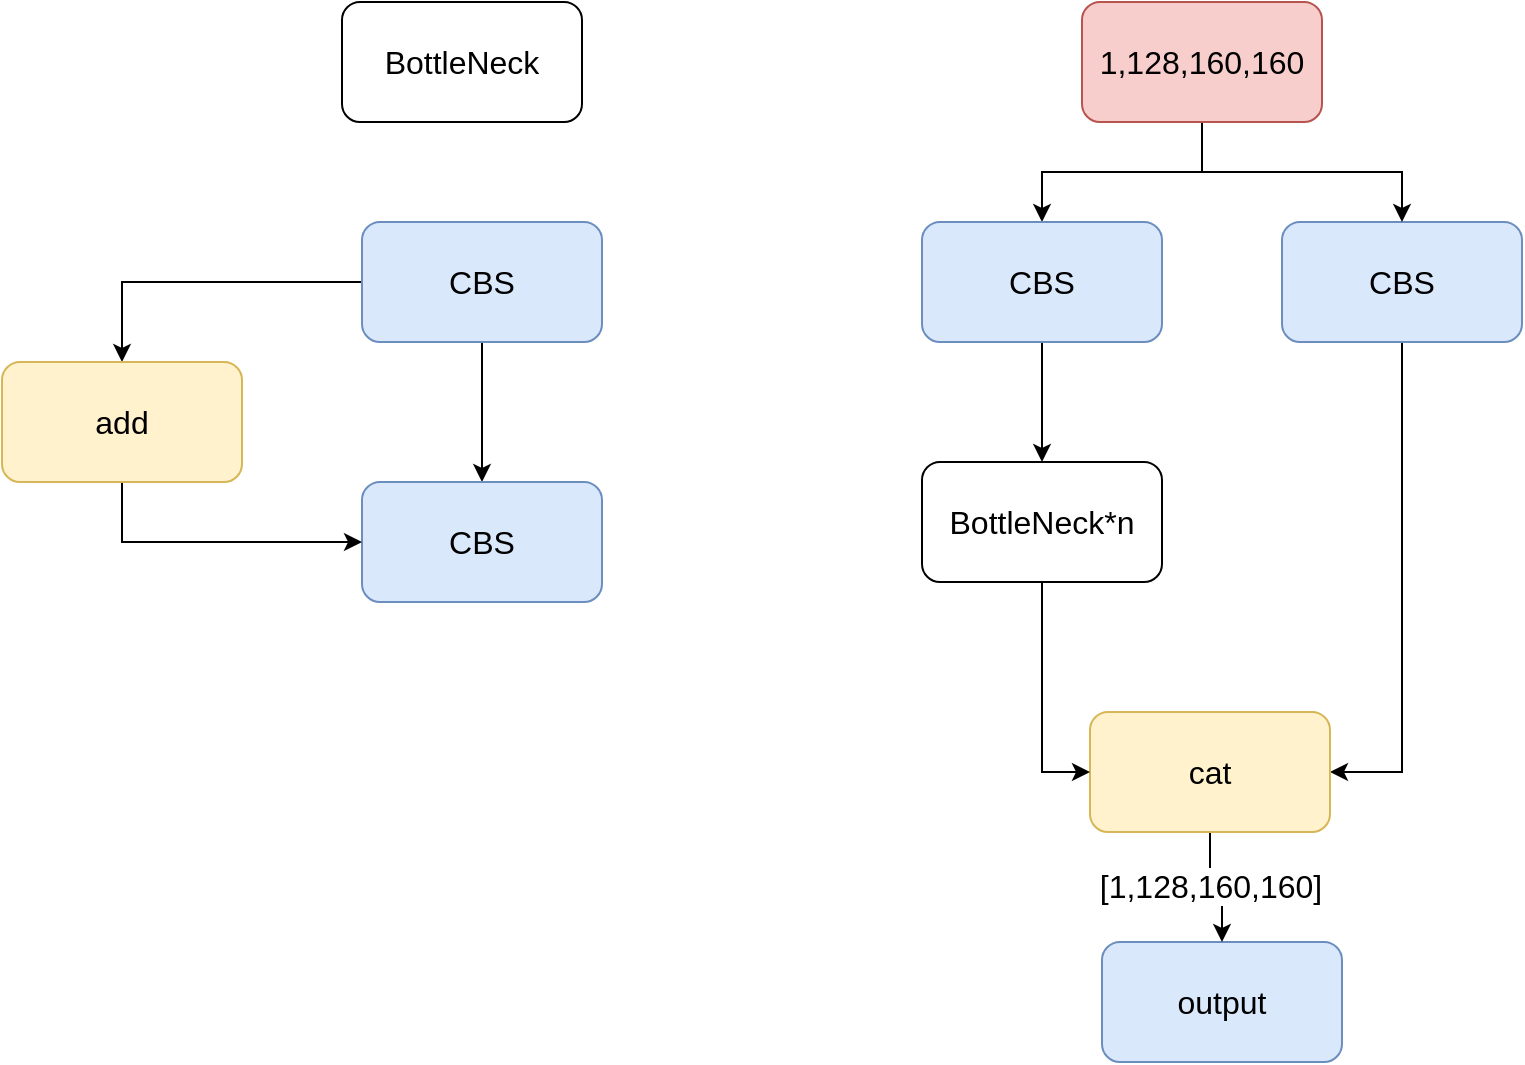 <mxfile version="24.3.0" type="device">
  <diagram name="第 1 页" id="ORPboaElxzWCwbuCKHwi">
    <mxGraphModel dx="2213" dy="793" grid="1" gridSize="10" guides="1" tooltips="1" connect="1" arrows="1" fold="1" page="1" pageScale="1" pageWidth="827" pageHeight="1169" math="0" shadow="0">
      <root>
        <mxCell id="0" />
        <mxCell id="1" parent="0" />
        <mxCell id="rQysn3UC3i-1HF337Ysv-11" style="edgeStyle=orthogonalEdgeStyle;rounded=0;orthogonalLoop=1;jettySize=auto;html=1;exitX=0.5;exitY=1;exitDx=0;exitDy=0;entryX=1;entryY=0.5;entryDx=0;entryDy=0;" edge="1" parent="1" source="rQysn3UC3i-1HF337Ysv-1" target="rQysn3UC3i-1HF337Ysv-22">
          <mxGeometry relative="1" as="geometry">
            <mxPoint x="570" y="420" as="targetPoint" />
          </mxGeometry>
        </mxCell>
        <mxCell id="rQysn3UC3i-1HF337Ysv-1" value="&lt;font style=&quot;font-size: 16px;&quot;&gt;CBS&lt;/font&gt;" style="rounded=1;whiteSpace=wrap;html=1;fillColor=#dae8fc;strokeColor=#6c8ebf;" vertex="1" parent="1">
          <mxGeometry x="510" y="280" width="120" height="60" as="geometry" />
        </mxCell>
        <mxCell id="rQysn3UC3i-1HF337Ysv-3" value="&lt;span style=&quot;font-size: 16px;&quot;&gt;output&lt;/span&gt;" style="rounded=1;whiteSpace=wrap;html=1;fillColor=#dae8fc;strokeColor=#6c8ebf;" vertex="1" parent="1">
          <mxGeometry x="420" y="640" width="120" height="60" as="geometry" />
        </mxCell>
        <mxCell id="rQysn3UC3i-1HF337Ysv-8" style="edgeStyle=orthogonalEdgeStyle;rounded=0;orthogonalLoop=1;jettySize=auto;html=1;exitX=0.5;exitY=1;exitDx=0;exitDy=0;" edge="1" parent="1" source="rQysn3UC3i-1HF337Ysv-4" target="rQysn3UC3i-1HF337Ysv-1">
          <mxGeometry relative="1" as="geometry" />
        </mxCell>
        <mxCell id="rQysn3UC3i-1HF337Ysv-44" style="edgeStyle=orthogonalEdgeStyle;rounded=0;orthogonalLoop=1;jettySize=auto;html=1;exitX=0.5;exitY=1;exitDx=0;exitDy=0;" edge="1" parent="1" source="rQysn3UC3i-1HF337Ysv-4" target="rQysn3UC3i-1HF337Ysv-43">
          <mxGeometry relative="1" as="geometry" />
        </mxCell>
        <mxCell id="rQysn3UC3i-1HF337Ysv-4" value="&lt;font style=&quot;font-size: 16px;&quot;&gt;1,128,160,160&lt;/font&gt;" style="rounded=1;whiteSpace=wrap;html=1;fillColor=#f8cecc;strokeColor=#b85450;" vertex="1" parent="1">
          <mxGeometry x="410" y="170" width="120" height="60" as="geometry" />
        </mxCell>
        <mxCell id="rQysn3UC3i-1HF337Ysv-24" style="edgeStyle=orthogonalEdgeStyle;rounded=0;orthogonalLoop=1;jettySize=auto;html=1;exitX=0.5;exitY=1;exitDx=0;exitDy=0;" edge="1" parent="1" source="rQysn3UC3i-1HF337Ysv-22" target="rQysn3UC3i-1HF337Ysv-3">
          <mxGeometry relative="1" as="geometry" />
        </mxCell>
        <mxCell id="rQysn3UC3i-1HF337Ysv-26" value="&lt;font style=&quot;font-size: 16px;&quot;&gt;[1,128,160,160]&lt;/font&gt;" style="edgeLabel;html=1;align=center;verticalAlign=middle;resizable=0;points=[];" vertex="1" connectable="0" parent="rQysn3UC3i-1HF337Ysv-24">
          <mxGeometry x="-0.35" y="-2" relative="1" as="geometry">
            <mxPoint x="2" y="7" as="offset" />
          </mxGeometry>
        </mxCell>
        <mxCell id="rQysn3UC3i-1HF337Ysv-22" value="&lt;font style=&quot;font-size: 16px;&quot;&gt;cat&lt;/font&gt;" style="rounded=1;whiteSpace=wrap;html=1;fillColor=#fff2cc;strokeColor=#d6b656;" vertex="1" parent="1">
          <mxGeometry x="414" y="525" width="120" height="60" as="geometry" />
        </mxCell>
        <mxCell id="rQysn3UC3i-1HF337Ysv-29" style="edgeStyle=orthogonalEdgeStyle;rounded=0;orthogonalLoop=1;jettySize=auto;html=1;exitX=0;exitY=0.5;exitDx=0;exitDy=0;entryX=0.5;entryY=0;entryDx=0;entryDy=0;" edge="1" parent="1" source="rQysn3UC3i-1HF337Ysv-33" target="rQysn3UC3i-1HF337Ysv-37">
          <mxGeometry relative="1" as="geometry">
            <mxPoint x="-50" y="145" as="targetPoint" />
          </mxGeometry>
        </mxCell>
        <mxCell id="rQysn3UC3i-1HF337Ysv-31" style="edgeStyle=orthogonalEdgeStyle;rounded=0;orthogonalLoop=1;jettySize=auto;html=1;exitX=0.5;exitY=1;exitDx=0;exitDy=0;entryX=0.5;entryY=0;entryDx=0;entryDy=0;" edge="1" parent="1" source="rQysn3UC3i-1HF337Ysv-33" target="rQysn3UC3i-1HF337Ysv-35">
          <mxGeometry relative="1" as="geometry" />
        </mxCell>
        <mxCell id="rQysn3UC3i-1HF337Ysv-33" value="&lt;span style=&quot;font-size: 16px;&quot;&gt;CBS&lt;/span&gt;" style="rounded=1;whiteSpace=wrap;html=1;fillColor=#dae8fc;strokeColor=#6c8ebf;" vertex="1" parent="1">
          <mxGeometry x="50" y="280" width="120" height="60" as="geometry" />
        </mxCell>
        <mxCell id="rQysn3UC3i-1HF337Ysv-35" value="&lt;font style=&quot;font-size: 16px;&quot;&gt;CBS&lt;/font&gt;" style="rounded=1;whiteSpace=wrap;html=1;fillColor=#dae8fc;strokeColor=#6c8ebf;" vertex="1" parent="1">
          <mxGeometry x="50" y="410" width="120" height="60" as="geometry" />
        </mxCell>
        <mxCell id="rQysn3UC3i-1HF337Ysv-36" style="edgeStyle=orthogonalEdgeStyle;rounded=0;orthogonalLoop=1;jettySize=auto;html=1;exitX=0.5;exitY=1;exitDx=0;exitDy=0;entryX=0;entryY=0.5;entryDx=0;entryDy=0;" edge="1" parent="1" source="rQysn3UC3i-1HF337Ysv-37" target="rQysn3UC3i-1HF337Ysv-35">
          <mxGeometry relative="1" as="geometry" />
        </mxCell>
        <mxCell id="rQysn3UC3i-1HF337Ysv-37" value="&lt;font style=&quot;font-size: 16px;&quot;&gt;add&lt;/font&gt;" style="rounded=1;whiteSpace=wrap;html=1;fillColor=#fff2cc;strokeColor=#d6b656;" vertex="1" parent="1">
          <mxGeometry x="-130" y="350" width="120" height="60" as="geometry" />
        </mxCell>
        <mxCell id="rQysn3UC3i-1HF337Ysv-38" value="&lt;font style=&quot;font-size: 16px;&quot;&gt;BottleNeck&lt;/font&gt;" style="rounded=1;whiteSpace=wrap;html=1;" vertex="1" parent="1">
          <mxGeometry x="40" y="170" width="120" height="60" as="geometry" />
        </mxCell>
        <mxCell id="rQysn3UC3i-1HF337Ysv-41" style="edgeStyle=orthogonalEdgeStyle;rounded=0;orthogonalLoop=1;jettySize=auto;html=1;exitX=0.5;exitY=1;exitDx=0;exitDy=0;entryX=0;entryY=0.5;entryDx=0;entryDy=0;" edge="1" parent="1" source="rQysn3UC3i-1HF337Ysv-39" target="rQysn3UC3i-1HF337Ysv-22">
          <mxGeometry relative="1" as="geometry" />
        </mxCell>
        <mxCell id="rQysn3UC3i-1HF337Ysv-39" value="&lt;font style=&quot;font-size: 16px;&quot;&gt;BottleNeck*n&lt;/font&gt;" style="rounded=1;whiteSpace=wrap;html=1;" vertex="1" parent="1">
          <mxGeometry x="330" y="400" width="120" height="60" as="geometry" />
        </mxCell>
        <mxCell id="rQysn3UC3i-1HF337Ysv-45" style="edgeStyle=orthogonalEdgeStyle;rounded=0;orthogonalLoop=1;jettySize=auto;html=1;exitX=0.5;exitY=1;exitDx=0;exitDy=0;entryX=0.5;entryY=0;entryDx=0;entryDy=0;" edge="1" parent="1" source="rQysn3UC3i-1HF337Ysv-43" target="rQysn3UC3i-1HF337Ysv-39">
          <mxGeometry relative="1" as="geometry" />
        </mxCell>
        <mxCell id="rQysn3UC3i-1HF337Ysv-43" value="&lt;font style=&quot;font-size: 16px;&quot;&gt;CBS&lt;/font&gt;" style="rounded=1;whiteSpace=wrap;html=1;fillColor=#dae8fc;strokeColor=#6c8ebf;" vertex="1" parent="1">
          <mxGeometry x="330" y="280" width="120" height="60" as="geometry" />
        </mxCell>
      </root>
    </mxGraphModel>
  </diagram>
</mxfile>
